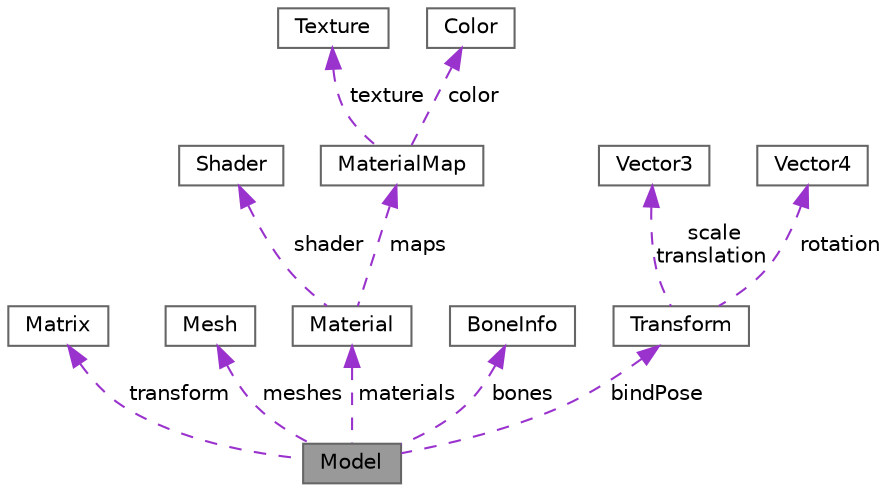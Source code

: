 digraph "Model"
{
 // INTERACTIVE_SVG=YES
 // LATEX_PDF_SIZE
  bgcolor="transparent";
  edge [fontname=Helvetica,fontsize=10,labelfontname=Helvetica,labelfontsize=10];
  node [fontname=Helvetica,fontsize=10,shape=box,height=0.2,width=0.4];
  Node1 [label="Model",height=0.2,width=0.4,color="gray40", fillcolor="grey60", style="filled", fontcolor="black",tooltip=" "];
  Node2 -> Node1 [dir="back",color="darkorchid3",style="dashed",label=" transform" ];
  Node2 [label="Matrix",height=0.2,width=0.4,color="gray40", fillcolor="white", style="filled",URL="$struct_matrix.html",tooltip=" "];
  Node3 -> Node1 [dir="back",color="darkorchid3",style="dashed",label=" meshes" ];
  Node3 [label="Mesh",height=0.2,width=0.4,color="gray40", fillcolor="white", style="filled",URL="$struct_mesh.html",tooltip=" "];
  Node4 -> Node1 [dir="back",color="darkorchid3",style="dashed",label=" materials" ];
  Node4 [label="Material",height=0.2,width=0.4,color="gray40", fillcolor="white", style="filled",URL="$struct_material.html",tooltip=" "];
  Node5 -> Node4 [dir="back",color="darkorchid3",style="dashed",label=" shader" ];
  Node5 [label="Shader",height=0.2,width=0.4,color="gray40", fillcolor="white", style="filled",URL="$struct_shader.html",tooltip=" "];
  Node6 -> Node4 [dir="back",color="darkorchid3",style="dashed",label=" maps" ];
  Node6 [label="MaterialMap",height=0.2,width=0.4,color="gray40", fillcolor="white", style="filled",URL="$struct_material_map.html",tooltip=" "];
  Node7 -> Node6 [dir="back",color="darkorchid3",style="dashed",label=" texture" ];
  Node7 [label="Texture",height=0.2,width=0.4,color="gray40", fillcolor="white", style="filled",URL="$struct_texture.html",tooltip=" "];
  Node8 -> Node6 [dir="back",color="darkorchid3",style="dashed",label=" color" ];
  Node8 [label="Color",height=0.2,width=0.4,color="gray40", fillcolor="white", style="filled",URL="$struct_color.html",tooltip=" "];
  Node9 -> Node1 [dir="back",color="darkorchid3",style="dashed",label=" bones" ];
  Node9 [label="BoneInfo",height=0.2,width=0.4,color="gray40", fillcolor="white", style="filled",URL="$struct_bone_info.html",tooltip=" "];
  Node10 -> Node1 [dir="back",color="darkorchid3",style="dashed",label=" bindPose" ];
  Node10 [label="Transform",height=0.2,width=0.4,color="gray40", fillcolor="white", style="filled",URL="$struct_transform.html",tooltip=" "];
  Node11 -> Node10 [dir="back",color="darkorchid3",style="dashed",label=" scale\ntranslation" ];
  Node11 [label="Vector3",height=0.2,width=0.4,color="gray40", fillcolor="white", style="filled",URL="$struct_vector3.html",tooltip=" "];
  Node12 -> Node10 [dir="back",color="darkorchid3",style="dashed",label=" rotation" ];
  Node12 [label="Vector4",height=0.2,width=0.4,color="gray40", fillcolor="white", style="filled",URL="$struct_vector4.html",tooltip=" "];
}
